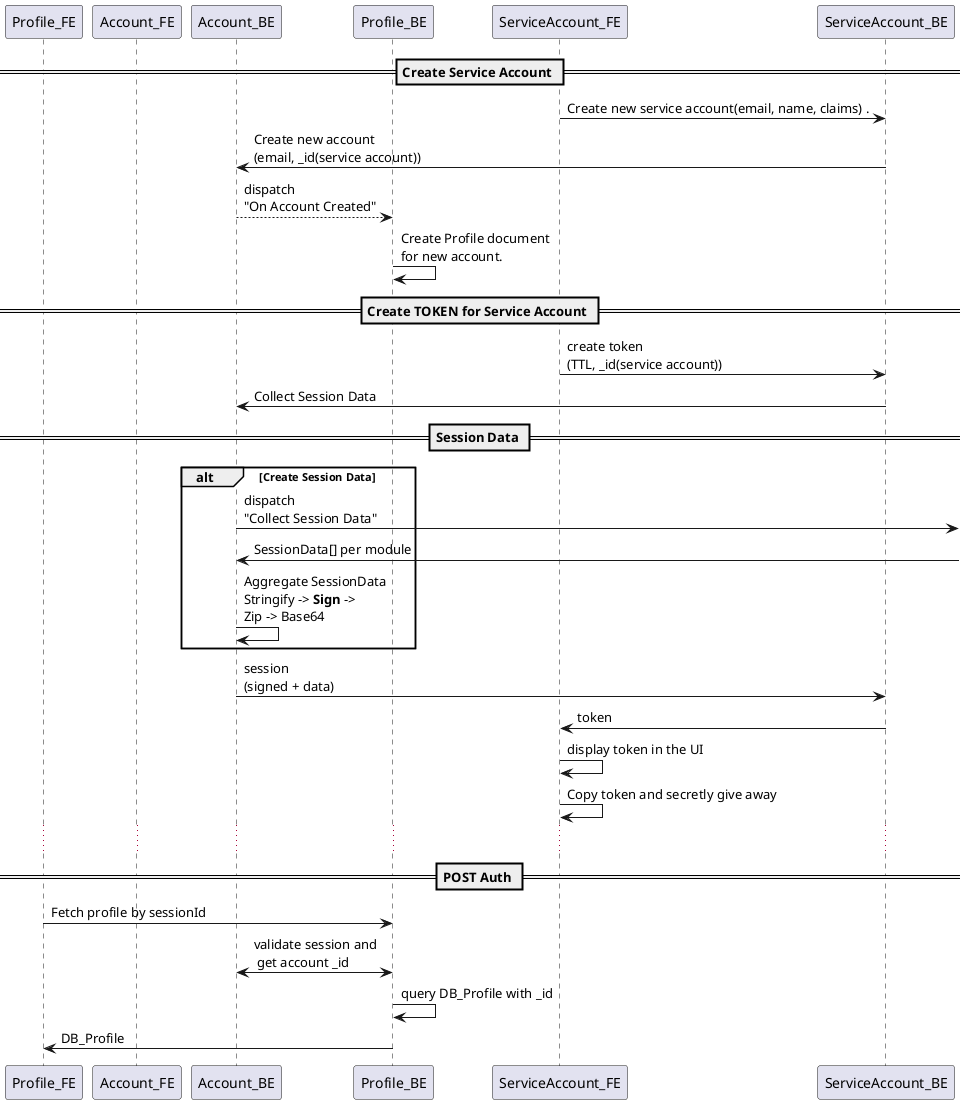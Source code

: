 @startuml
participant Profile_FE
participant Account_FE
participant Account_BE
participant Profile_BE

== Create Service Account ==
ServiceAccount_FE -> ServiceAccount_BE: Create new service account(email, name, claims) .
ServiceAccount_BE -> Account_BE: Create new account\n(email, _id(service account))
Account_BE --> Profile_BE: dispatch\n"On Account Created"
Profile_BE -> Profile_BE: Create Profile document\nfor new account.

== Create TOKEN for Service Account ==
ServiceAccount_FE -> ServiceAccount_BE: create token\n(TTL, _id(service account))
ServiceAccount_BE -> Account_BE: Collect Session Data

== Session Data ==
alt Create Session Data
    Account_BE -> : dispatch\n"Collect Session Data"
    Account_BE <- : SessionData[] per module
    Account_BE -> Account_BE: Aggregate SessionData\nStringify -> **Sign** ->\nZip -> Base64
end
Account_BE -> ServiceAccount_BE: session\n(signed + data)
ServiceAccount_BE -> ServiceAccount_FE: token
ServiceAccount_FE -> ServiceAccount_FE: display token in the UI
ServiceAccount_FE -> ServiceAccount_FE: Copy token and secretly give away

...
== POST Auth ==

Profile_FE -> Profile_BE: Fetch profile by sessionId
Profile_BE <-> Account_BE: validate session and\n get account _id
Profile_BE -> Profile_BE: query DB_Profile with _id
Profile_BE-> Profile_FE: DB_Profile

@enduml